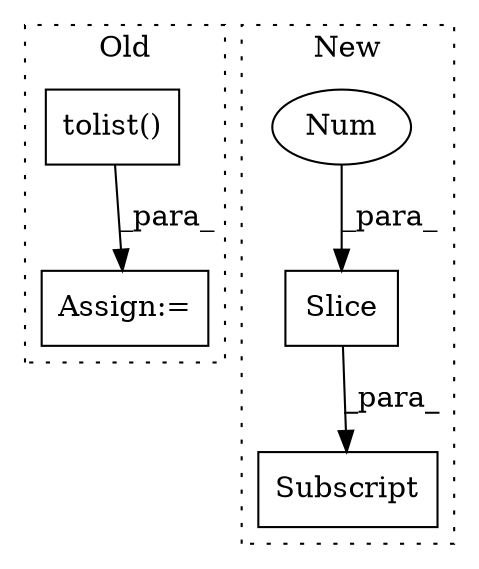digraph G {
subgraph cluster0 {
1 [label="tolist()" a="75" s="3718" l="31" shape="box"];
5 [label="Assign:=" a="68" s="3715" l="3" shape="box"];
label = "Old";
style="dotted";
}
subgraph cluster1 {
2 [label="Slice" a="80" s="4045" l="3" shape="box"];
3 [label="Subscript" a="63" s="4037,0" l="12,0" shape="box"];
4 [label="Num" a="76" s="4045" l="2" shape="ellipse"];
label = "New";
style="dotted";
}
1 -> 5 [label="_para_"];
2 -> 3 [label="_para_"];
4 -> 2 [label="_para_"];
}